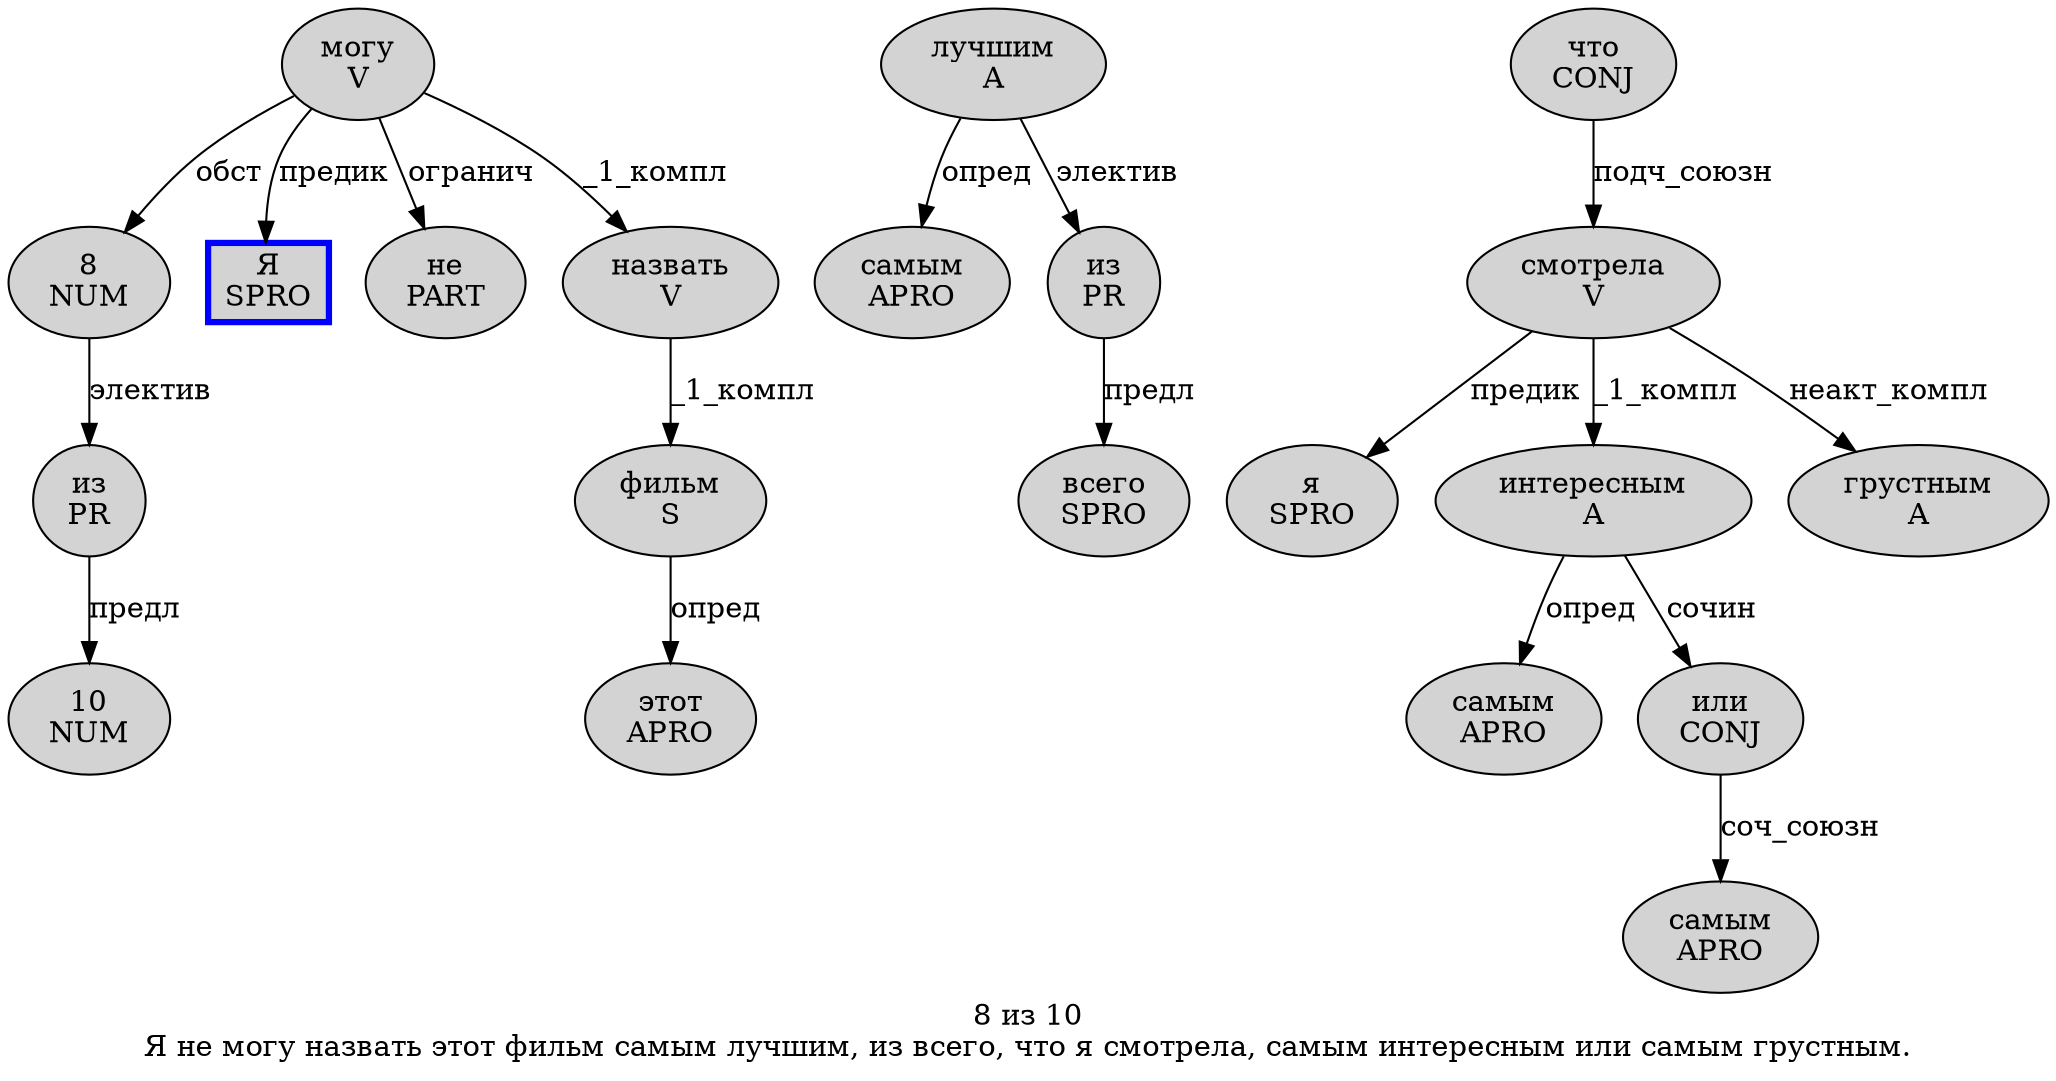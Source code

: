 digraph SENTENCE_1135 {
	graph [label="8 из 10
Я не могу назвать этот фильм самым лучшим, из всего, что я смотрела, самым интересным или самым грустным."]
	node [style=filled]
		0 [label="8
NUM" color="" fillcolor=lightgray penwidth=1 shape=ellipse]
		1 [label="из
PR" color="" fillcolor=lightgray penwidth=1 shape=ellipse]
		2 [label="10
NUM" color="" fillcolor=lightgray penwidth=1 shape=ellipse]
		3 [label="Я
SPRO" color=blue fillcolor=lightgray penwidth=3 shape=box]
		4 [label="не
PART" color="" fillcolor=lightgray penwidth=1 shape=ellipse]
		5 [label="могу
V" color="" fillcolor=lightgray penwidth=1 shape=ellipse]
		6 [label="назвать
V" color="" fillcolor=lightgray penwidth=1 shape=ellipse]
		7 [label="этот
APRO" color="" fillcolor=lightgray penwidth=1 shape=ellipse]
		8 [label="фильм
S" color="" fillcolor=lightgray penwidth=1 shape=ellipse]
		9 [label="самым
APRO" color="" fillcolor=lightgray penwidth=1 shape=ellipse]
		10 [label="лучшим
A" color="" fillcolor=lightgray penwidth=1 shape=ellipse]
		12 [label="из
PR" color="" fillcolor=lightgray penwidth=1 shape=ellipse]
		13 [label="всего
SPRO" color="" fillcolor=lightgray penwidth=1 shape=ellipse]
		15 [label="что
CONJ" color="" fillcolor=lightgray penwidth=1 shape=ellipse]
		16 [label="я
SPRO" color="" fillcolor=lightgray penwidth=1 shape=ellipse]
		17 [label="смотрела
V" color="" fillcolor=lightgray penwidth=1 shape=ellipse]
		19 [label="самым
APRO" color="" fillcolor=lightgray penwidth=1 shape=ellipse]
		20 [label="интересным
A" color="" fillcolor=lightgray penwidth=1 shape=ellipse]
		21 [label="или
CONJ" color="" fillcolor=lightgray penwidth=1 shape=ellipse]
		22 [label="самым
APRO" color="" fillcolor=lightgray penwidth=1 shape=ellipse]
		23 [label="грустным
A" color="" fillcolor=lightgray penwidth=1 shape=ellipse]
			21 -> 22 [label="соч_союзн"]
			1 -> 2 [label="предл"]
			15 -> 17 [label="подч_союзн"]
			6 -> 8 [label="_1_компл"]
			5 -> 0 [label="обст"]
			5 -> 3 [label="предик"]
			5 -> 4 [label="огранич"]
			5 -> 6 [label="_1_компл"]
			8 -> 7 [label="опред"]
			0 -> 1 [label="электив"]
			12 -> 13 [label="предл"]
			17 -> 16 [label="предик"]
			17 -> 20 [label="_1_компл"]
			17 -> 23 [label="неакт_компл"]
			10 -> 9 [label="опред"]
			10 -> 12 [label="электив"]
			20 -> 19 [label="опред"]
			20 -> 21 [label="сочин"]
}